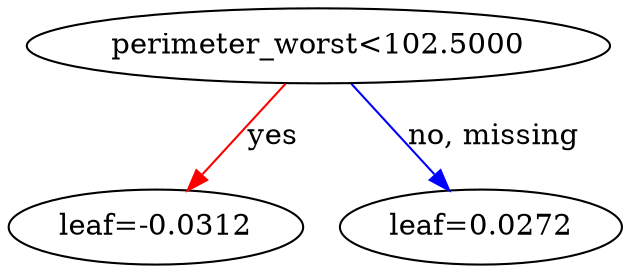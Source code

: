 digraph {
    graph [ rankdir=TB ]
    graph [ rankdir="UD" ]

    0 [ label="perimeter_worst<102.5000" ]
    0 -> 1 [label="yes" color="#FF0000"]
    0 -> 2 [label="no, missing" color="#0000FF"]

    1 [ label="leaf=-0.0312" ]

    2 [ label="leaf=0.0272" ]
}
